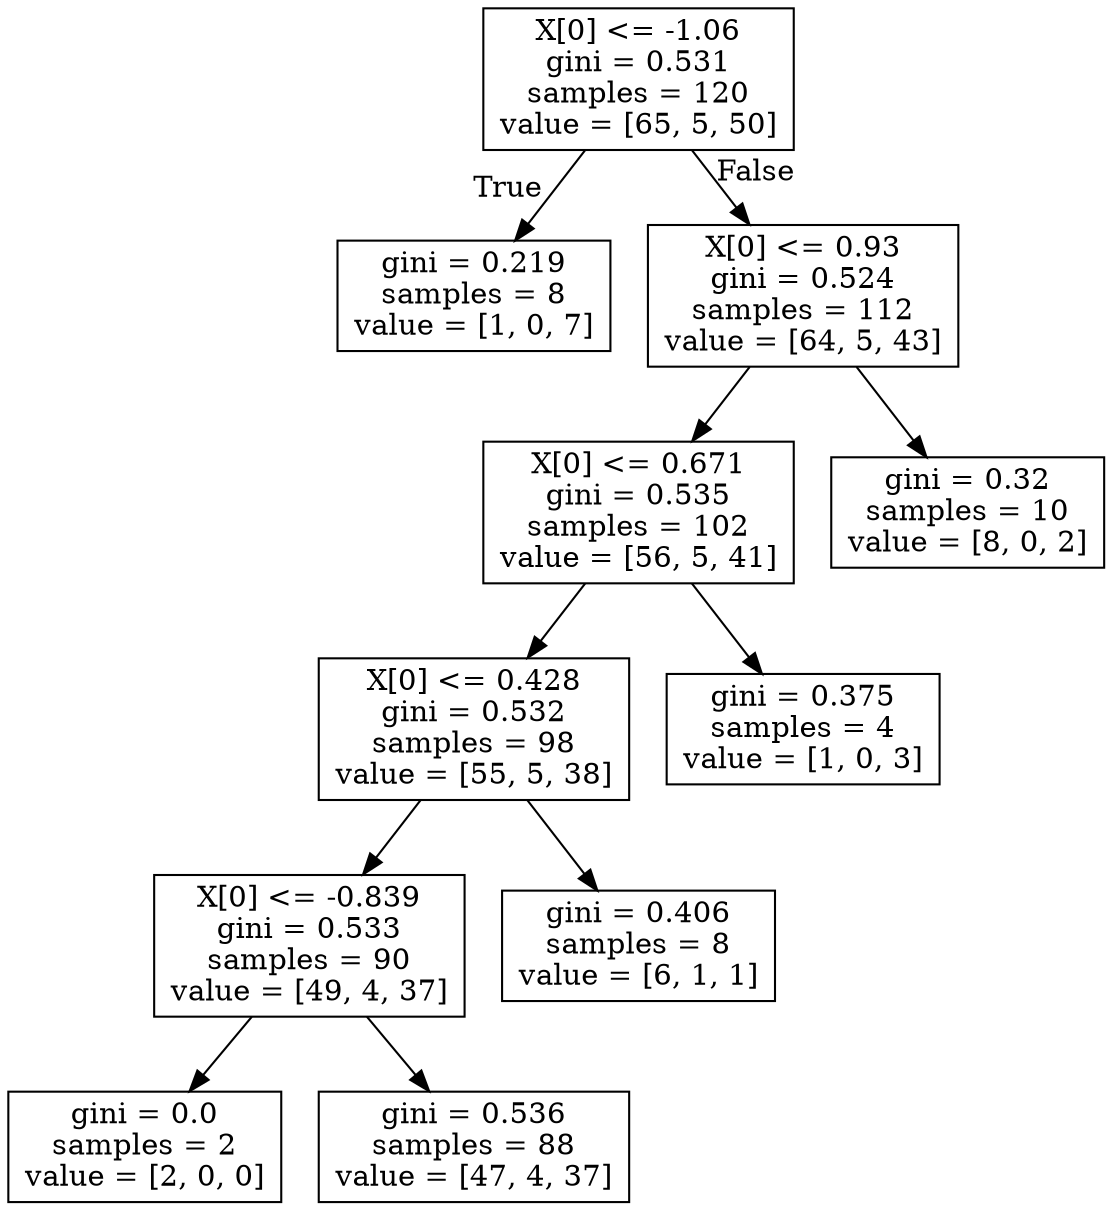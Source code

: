 digraph Tree {
node [shape=box] ;
0 [label="X[0] <= -1.06\ngini = 0.531\nsamples = 120\nvalue = [65, 5, 50]"] ;
1 [label="gini = 0.219\nsamples = 8\nvalue = [1, 0, 7]"] ;
0 -> 1 [labeldistance=2.5, labelangle=45, headlabel="True"] ;
2 [label="X[0] <= 0.93\ngini = 0.524\nsamples = 112\nvalue = [64, 5, 43]"] ;
0 -> 2 [labeldistance=2.5, labelangle=-45, headlabel="False"] ;
3 [label="X[0] <= 0.671\ngini = 0.535\nsamples = 102\nvalue = [56, 5, 41]"] ;
2 -> 3 ;
5 [label="X[0] <= 0.428\ngini = 0.532\nsamples = 98\nvalue = [55, 5, 38]"] ;
3 -> 5 ;
7 [label="X[0] <= -0.839\ngini = 0.533\nsamples = 90\nvalue = [49, 4, 37]"] ;
5 -> 7 ;
9 [label="gini = 0.0\nsamples = 2\nvalue = [2, 0, 0]"] ;
7 -> 9 ;
10 [label="gini = 0.536\nsamples = 88\nvalue = [47, 4, 37]"] ;
7 -> 10 ;
8 [label="gini = 0.406\nsamples = 8\nvalue = [6, 1, 1]"] ;
5 -> 8 ;
6 [label="gini = 0.375\nsamples = 4\nvalue = [1, 0, 3]"] ;
3 -> 6 ;
4 [label="gini = 0.32\nsamples = 10\nvalue = [8, 0, 2]"] ;
2 -> 4 ;
}